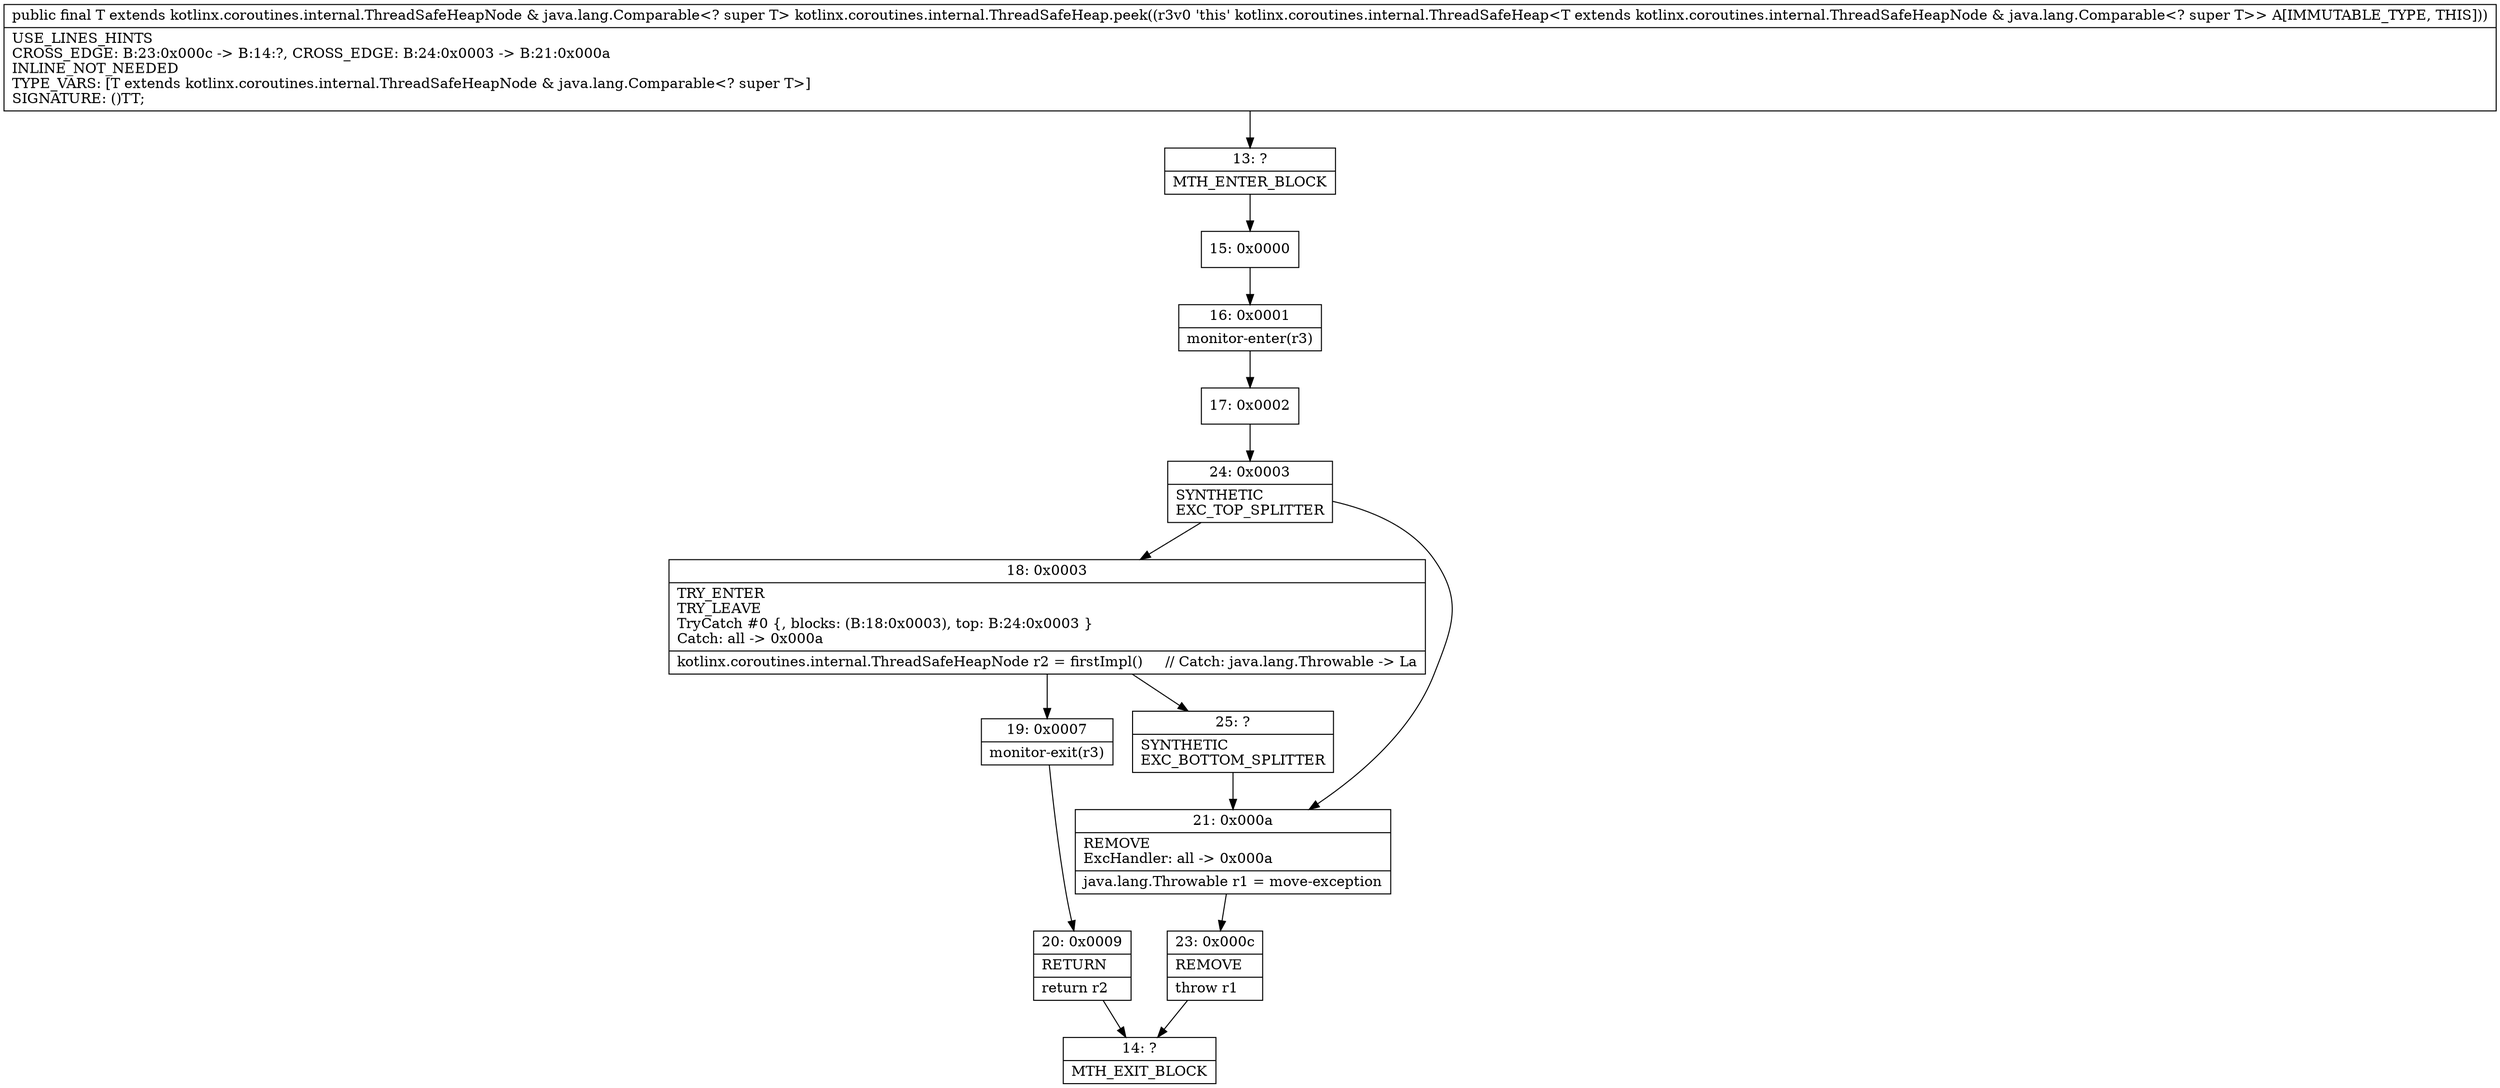 digraph "CFG forkotlinx.coroutines.internal.ThreadSafeHeap.peek()Lkotlinx\/coroutines\/internal\/ThreadSafeHeapNode;" {
Node_13 [shape=record,label="{13\:\ ?|MTH_ENTER_BLOCK\l}"];
Node_15 [shape=record,label="{15\:\ 0x0000}"];
Node_16 [shape=record,label="{16\:\ 0x0001|monitor\-enter(r3)\l}"];
Node_17 [shape=record,label="{17\:\ 0x0002}"];
Node_24 [shape=record,label="{24\:\ 0x0003|SYNTHETIC\lEXC_TOP_SPLITTER\l}"];
Node_18 [shape=record,label="{18\:\ 0x0003|TRY_ENTER\lTRY_LEAVE\lTryCatch #0 \{, blocks: (B:18:0x0003), top: B:24:0x0003 \}\lCatch: all \-\> 0x000a\l|kotlinx.coroutines.internal.ThreadSafeHeapNode r2 = firstImpl()     \/\/ Catch: java.lang.Throwable \-\> La\l}"];
Node_19 [shape=record,label="{19\:\ 0x0007|monitor\-exit(r3)\l}"];
Node_20 [shape=record,label="{20\:\ 0x0009|RETURN\l|return r2\l}"];
Node_14 [shape=record,label="{14\:\ ?|MTH_EXIT_BLOCK\l}"];
Node_25 [shape=record,label="{25\:\ ?|SYNTHETIC\lEXC_BOTTOM_SPLITTER\l}"];
Node_21 [shape=record,label="{21\:\ 0x000a|REMOVE\lExcHandler: all \-\> 0x000a\l|java.lang.Throwable r1 = move\-exception\l}"];
Node_23 [shape=record,label="{23\:\ 0x000c|REMOVE\l|throw r1\l}"];
MethodNode[shape=record,label="{public final T extends kotlinx.coroutines.internal.ThreadSafeHeapNode & java.lang.Comparable\<? super T\> kotlinx.coroutines.internal.ThreadSafeHeap.peek((r3v0 'this' kotlinx.coroutines.internal.ThreadSafeHeap\<T extends kotlinx.coroutines.internal.ThreadSafeHeapNode & java.lang.Comparable\<? super T\>\> A[IMMUTABLE_TYPE, THIS]))  | USE_LINES_HINTS\lCROSS_EDGE: B:23:0x000c \-\> B:14:?, CROSS_EDGE: B:24:0x0003 \-\> B:21:0x000a\lINLINE_NOT_NEEDED\lTYPE_VARS: [T extends kotlinx.coroutines.internal.ThreadSafeHeapNode & java.lang.Comparable\<? super T\>]\lSIGNATURE: ()TT;\l}"];
MethodNode -> Node_13;Node_13 -> Node_15;
Node_15 -> Node_16;
Node_16 -> Node_17;
Node_17 -> Node_24;
Node_24 -> Node_18;
Node_24 -> Node_21;
Node_18 -> Node_19;
Node_18 -> Node_25;
Node_19 -> Node_20;
Node_20 -> Node_14;
Node_25 -> Node_21;
Node_21 -> Node_23;
Node_23 -> Node_14;
}

